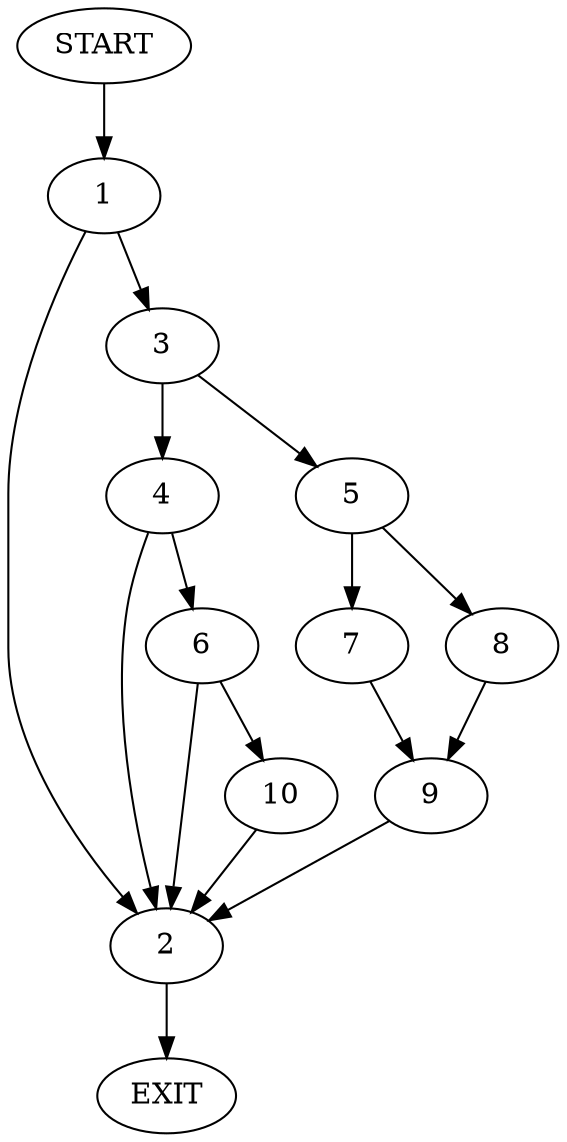 digraph {
0 [label="START"]
11 [label="EXIT"]
0 -> 1
1 -> 2
1 -> 3
3 -> 4
3 -> 5
2 -> 11
4 -> 2
4 -> 6
5 -> 7
5 -> 8
8 -> 9
7 -> 9
9 -> 2
6 -> 2
6 -> 10
10 -> 2
}
